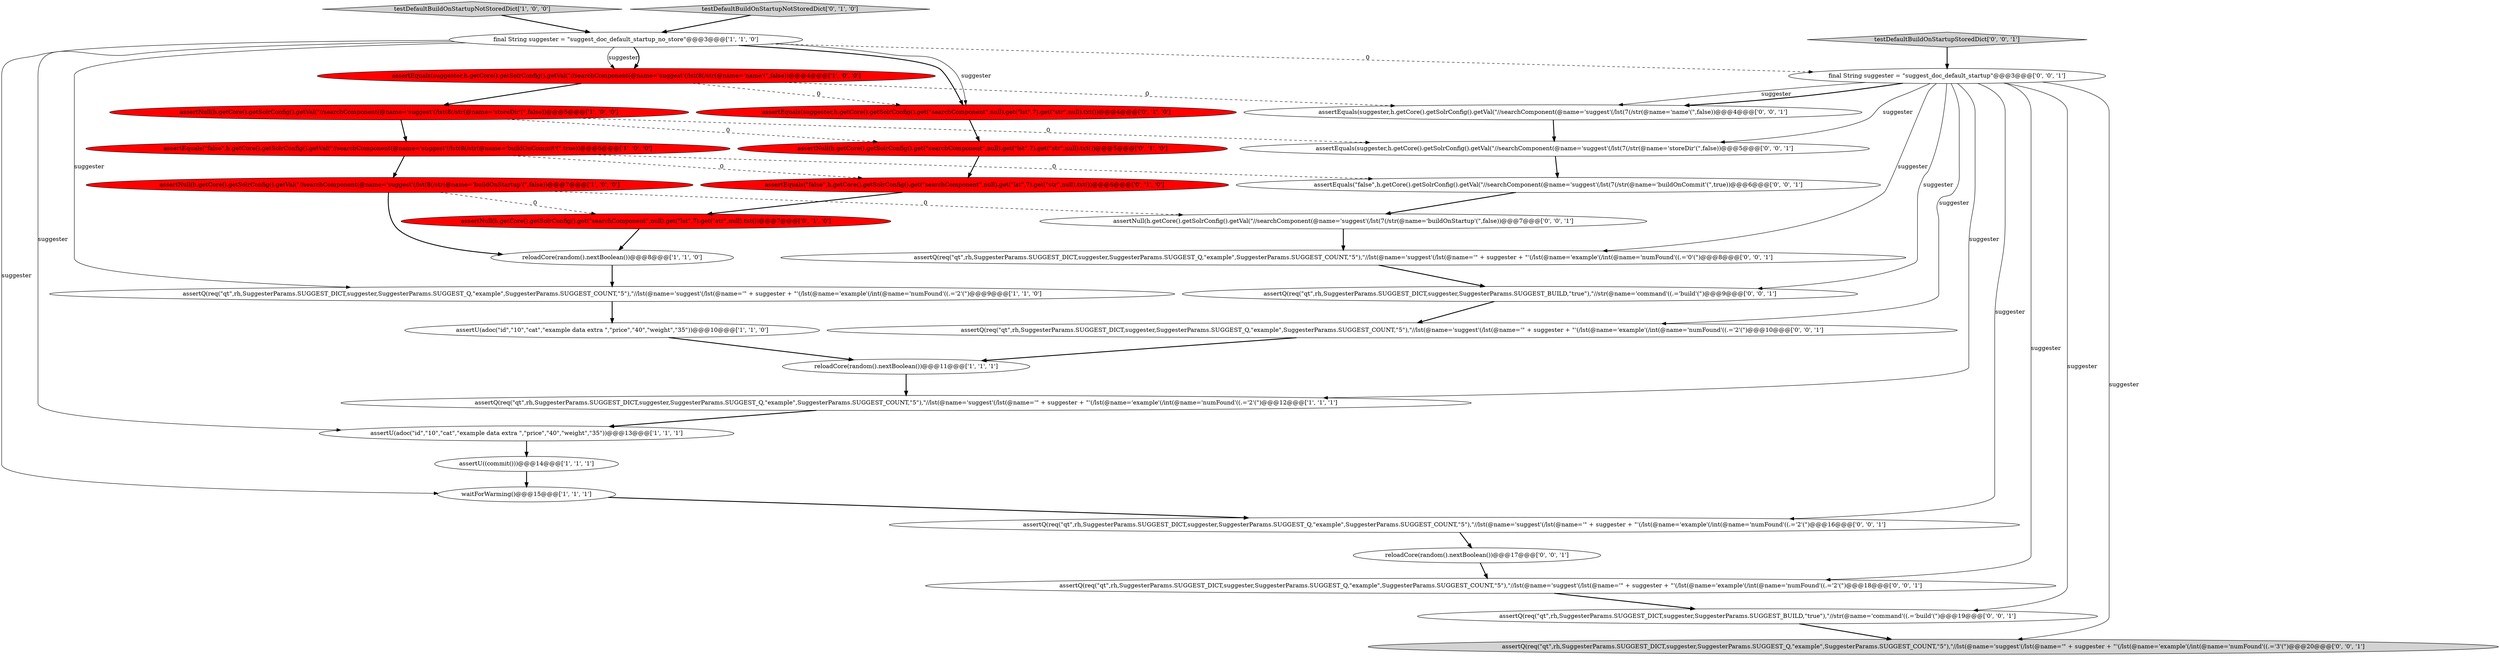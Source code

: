 digraph {
11 [style = filled, label = "assertEquals(suggester,h.getCore().getSolrConfig().getVal(\"//searchComponent(@name='suggest'(/lst(8(/str(@name='name'(\",false))@@@4@@@['1', '0', '0']", fillcolor = red, shape = ellipse image = "AAA1AAABBB1BBB"];
19 [style = filled, label = "assertEquals(\"false\",h.getCore().getSolrConfig().getVal(\"//searchComponent(@name='suggest'(/lst(7(/str(@name='buildOnCommit'(\",true))@@@6@@@['0', '0', '1']", fillcolor = white, shape = ellipse image = "AAA0AAABBB3BBB"];
30 [style = filled, label = "assertQ(req(\"qt\",rh,SuggesterParams.SUGGEST_DICT,suggester,SuggesterParams.SUGGEST_BUILD,\"true\"),\"//str(@name='command'((.='build'(\")@@@19@@@['0', '0', '1']", fillcolor = white, shape = ellipse image = "AAA0AAABBB3BBB"];
22 [style = filled, label = "reloadCore(random().nextBoolean())@@@17@@@['0', '0', '1']", fillcolor = white, shape = ellipse image = "AAA0AAABBB3BBB"];
29 [style = filled, label = "assertQ(req(\"qt\",rh,SuggesterParams.SUGGEST_DICT,suggester,SuggesterParams.SUGGEST_Q,\"example\",SuggesterParams.SUGGEST_COUNT,\"5\"),\"//lst(@name='suggest'(/lst(@name='\" + suggester + \"'(/lst(@name='example'(/int(@name='numFound'((.='2'(\")@@@18@@@['0', '0', '1']", fillcolor = white, shape = ellipse image = "AAA0AAABBB3BBB"];
12 [style = filled, label = "assertNull(h.getCore().getSolrConfig().getVal(\"//searchComponent(@name='suggest'(/lst(8(/str(@name='buildOnStartup'(\",false))@@@7@@@['1', '0', '0']", fillcolor = red, shape = ellipse image = "AAA1AAABBB1BBB"];
28 [style = filled, label = "assertQ(req(\"qt\",rh,SuggesterParams.SUGGEST_DICT,suggester,SuggesterParams.SUGGEST_Q,\"example\",SuggesterParams.SUGGEST_COUNT,\"5\"),\"//lst(@name='suggest'(/lst(@name='\" + suggester + \"'(/lst(@name='example'(/int(@name='numFound'((.='2'(\")@@@16@@@['0', '0', '1']", fillcolor = white, shape = ellipse image = "AAA0AAABBB3BBB"];
26 [style = filled, label = "assertEquals(suggester,h.getCore().getSolrConfig().getVal(\"//searchComponent(@name='suggest'(/lst(7(/str(@name='name'(\",false))@@@4@@@['0', '0', '1']", fillcolor = white, shape = ellipse image = "AAA0AAABBB3BBB"];
10 [style = filled, label = "final String suggester = \"suggest_doc_default_startup_no_store\"@@@3@@@['1', '1', '0']", fillcolor = white, shape = ellipse image = "AAA0AAABBB1BBB"];
7 [style = filled, label = "testDefaultBuildOnStartupNotStoredDict['1', '0', '0']", fillcolor = lightgray, shape = diamond image = "AAA0AAABBB1BBB"];
8 [style = filled, label = "assertQ(req(\"qt\",rh,SuggesterParams.SUGGEST_DICT,suggester,SuggesterParams.SUGGEST_Q,\"example\",SuggesterParams.SUGGEST_COUNT,\"5\"),\"//lst(@name='suggest'(/lst(@name='\" + suggester + \"'(/lst(@name='example'(/int(@name='numFound'((.='2'(\")@@@9@@@['1', '1', '0']", fillcolor = white, shape = ellipse image = "AAA0AAABBB1BBB"];
17 [style = filled, label = "testDefaultBuildOnStartupNotStoredDict['0', '1', '0']", fillcolor = lightgray, shape = diamond image = "AAA0AAABBB2BBB"];
21 [style = filled, label = "assertEquals(suggester,h.getCore().getSolrConfig().getVal(\"//searchComponent(@name='suggest'(/lst(7(/str(@name='storeDir'(\",false))@@@5@@@['0', '0', '1']", fillcolor = white, shape = ellipse image = "AAA0AAABBB3BBB"];
6 [style = filled, label = "assertU(adoc(\"id\",\"10\",\"cat\",\"example data extra \",\"price\",\"40\",\"weight\",\"35\"))@@@10@@@['1', '1', '0']", fillcolor = white, shape = ellipse image = "AAA0AAABBB1BBB"];
1 [style = filled, label = "reloadCore(random().nextBoolean())@@@8@@@['1', '1', '0']", fillcolor = white, shape = ellipse image = "AAA0AAABBB1BBB"];
14 [style = filled, label = "assertNull(h.getCore().getSolrConfig().get(\"searchComponent\",null).get(\"lst\",7).get(\"str\",null).txt())@@@7@@@['0', '1', '0']", fillcolor = red, shape = ellipse image = "AAA1AAABBB2BBB"];
16 [style = filled, label = "assertEquals(\"false\",h.getCore().getSolrConfig().get(\"searchComponent\",null).get(\"lst\",7).get(\"str\",null).txt())@@@6@@@['0', '1', '0']", fillcolor = red, shape = ellipse image = "AAA1AAABBB2BBB"];
23 [style = filled, label = "assertQ(req(\"qt\",rh,SuggesterParams.SUGGEST_DICT,suggester,SuggesterParams.SUGGEST_Q,\"example\",SuggesterParams.SUGGEST_COUNT,\"5\"),\"//lst(@name='suggest'(/lst(@name='\" + suggester + \"'(/lst(@name='example'(/int(@name='numFound'((.='0'(\")@@@8@@@['0', '0', '1']", fillcolor = white, shape = ellipse image = "AAA0AAABBB3BBB"];
15 [style = filled, label = "assertNull(h.getCore().getSolrConfig().get(\"searchComponent\",null).get(\"lst\",7).get(\"str\",null).txt())@@@5@@@['0', '1', '0']", fillcolor = red, shape = ellipse image = "AAA1AAABBB2BBB"];
0 [style = filled, label = "assertNull(h.getCore().getSolrConfig().getVal(\"//searchComponent(@name='suggest'(/lst(8(/str(@name='storeDir'(\",false))@@@5@@@['1', '0', '0']", fillcolor = red, shape = ellipse image = "AAA1AAABBB1BBB"];
25 [style = filled, label = "assertQ(req(\"qt\",rh,SuggesterParams.SUGGEST_DICT,suggester,SuggesterParams.SUGGEST_Q,\"example\",SuggesterParams.SUGGEST_COUNT,\"5\"),\"//lst(@name='suggest'(/lst(@name='\" + suggester + \"'(/lst(@name='example'(/int(@name='numFound'((.='2'(\")@@@10@@@['0', '0', '1']", fillcolor = white, shape = ellipse image = "AAA0AAABBB3BBB"];
9 [style = filled, label = "assertQ(req(\"qt\",rh,SuggesterParams.SUGGEST_DICT,suggester,SuggesterParams.SUGGEST_Q,\"example\",SuggesterParams.SUGGEST_COUNT,\"5\"),\"//lst(@name='suggest'(/lst(@name='\" + suggester + \"'(/lst(@name='example'(/int(@name='numFound'((.='2'(\")@@@12@@@['1', '1', '1']", fillcolor = white, shape = ellipse image = "AAA0AAABBB1BBB"];
4 [style = filled, label = "assertEquals(\"false\",h.getCore().getSolrConfig().getVal(\"//searchComponent(@name='suggest'(/lst(8(/str(@name='buildOnCommit'(\",true))@@@6@@@['1', '0', '0']", fillcolor = red, shape = ellipse image = "AAA1AAABBB1BBB"];
3 [style = filled, label = "reloadCore(random().nextBoolean())@@@11@@@['1', '1', '1']", fillcolor = white, shape = ellipse image = "AAA0AAABBB1BBB"];
2 [style = filled, label = "waitForWarming()@@@15@@@['1', '1', '1']", fillcolor = white, shape = ellipse image = "AAA0AAABBB1BBB"];
13 [style = filled, label = "assertU(adoc(\"id\",\"10\",\"cat\",\"example data extra \",\"price\",\"40\",\"weight\",\"35\"))@@@13@@@['1', '1', '1']", fillcolor = white, shape = ellipse image = "AAA0AAABBB1BBB"];
27 [style = filled, label = "assertNull(h.getCore().getSolrConfig().getVal(\"//searchComponent(@name='suggest'(/lst(7(/str(@name='buildOnStartup'(\",false))@@@7@@@['0', '0', '1']", fillcolor = white, shape = ellipse image = "AAA0AAABBB3BBB"];
5 [style = filled, label = "assertU((commit()))@@@14@@@['1', '1', '1']", fillcolor = white, shape = ellipse image = "AAA0AAABBB1BBB"];
18 [style = filled, label = "assertEquals(suggester,h.getCore().getSolrConfig().get(\"searchComponent\",null).get(\"lst\",7).get(\"str\",null).txt())@@@4@@@['0', '1', '0']", fillcolor = red, shape = ellipse image = "AAA1AAABBB2BBB"];
31 [style = filled, label = "assertQ(req(\"qt\",rh,SuggesterParams.SUGGEST_DICT,suggester,SuggesterParams.SUGGEST_BUILD,\"true\"),\"//str(@name='command'((.='build'(\")@@@9@@@['0', '0', '1']", fillcolor = white, shape = ellipse image = "AAA0AAABBB3BBB"];
32 [style = filled, label = "assertQ(req(\"qt\",rh,SuggesterParams.SUGGEST_DICT,suggester,SuggesterParams.SUGGEST_Q,\"example\",SuggesterParams.SUGGEST_COUNT,\"5\"),\"//lst(@name='suggest'(/lst(@name='\" + suggester + \"'(/lst(@name='example'(/int(@name='numFound'((.='3'(\")@@@20@@@['0', '0', '1']", fillcolor = lightgray, shape = ellipse image = "AAA0AAABBB3BBB"];
24 [style = filled, label = "final String suggester = \"suggest_doc_default_startup\"@@@3@@@['0', '0', '1']", fillcolor = white, shape = ellipse image = "AAA0AAABBB3BBB"];
20 [style = filled, label = "testDefaultBuildOnStartupStoredDict['0', '0', '1']", fillcolor = lightgray, shape = diamond image = "AAA0AAABBB3BBB"];
23->31 [style = bold, label=""];
10->13 [style = solid, label="suggester"];
6->3 [style = bold, label=""];
10->18 [style = bold, label=""];
17->10 [style = bold, label=""];
10->11 [style = solid, label="suggester"];
24->31 [style = solid, label="suggester"];
10->18 [style = solid, label="suggester"];
1->8 [style = bold, label=""];
24->23 [style = solid, label="suggester"];
24->9 [style = solid, label="suggester"];
31->25 [style = bold, label=""];
21->19 [style = bold, label=""];
4->16 [style = dashed, label="0"];
29->30 [style = bold, label=""];
7->10 [style = bold, label=""];
24->30 [style = solid, label="suggester"];
11->26 [style = dashed, label="0"];
25->3 [style = bold, label=""];
18->15 [style = bold, label=""];
24->28 [style = solid, label="suggester"];
22->29 [style = bold, label=""];
24->32 [style = solid, label="suggester"];
0->15 [style = dashed, label="0"];
30->32 [style = bold, label=""];
8->6 [style = bold, label=""];
24->26 [style = solid, label="suggester"];
15->16 [style = bold, label=""];
24->21 [style = solid, label="suggester"];
12->1 [style = bold, label=""];
14->1 [style = bold, label=""];
26->21 [style = bold, label=""];
3->9 [style = bold, label=""];
24->26 [style = bold, label=""];
5->2 [style = bold, label=""];
11->0 [style = bold, label=""];
24->25 [style = solid, label="suggester"];
12->14 [style = dashed, label="0"];
0->4 [style = bold, label=""];
0->21 [style = dashed, label="0"];
11->18 [style = dashed, label="0"];
19->27 [style = bold, label=""];
10->8 [style = solid, label="suggester"];
12->27 [style = dashed, label="0"];
13->5 [style = bold, label=""];
4->12 [style = bold, label=""];
10->2 [style = solid, label="suggester"];
16->14 [style = bold, label=""];
4->19 [style = dashed, label="0"];
27->23 [style = bold, label=""];
24->29 [style = solid, label="suggester"];
20->24 [style = bold, label=""];
2->28 [style = bold, label=""];
10->24 [style = dashed, label="0"];
28->22 [style = bold, label=""];
9->13 [style = bold, label=""];
10->11 [style = bold, label=""];
}

